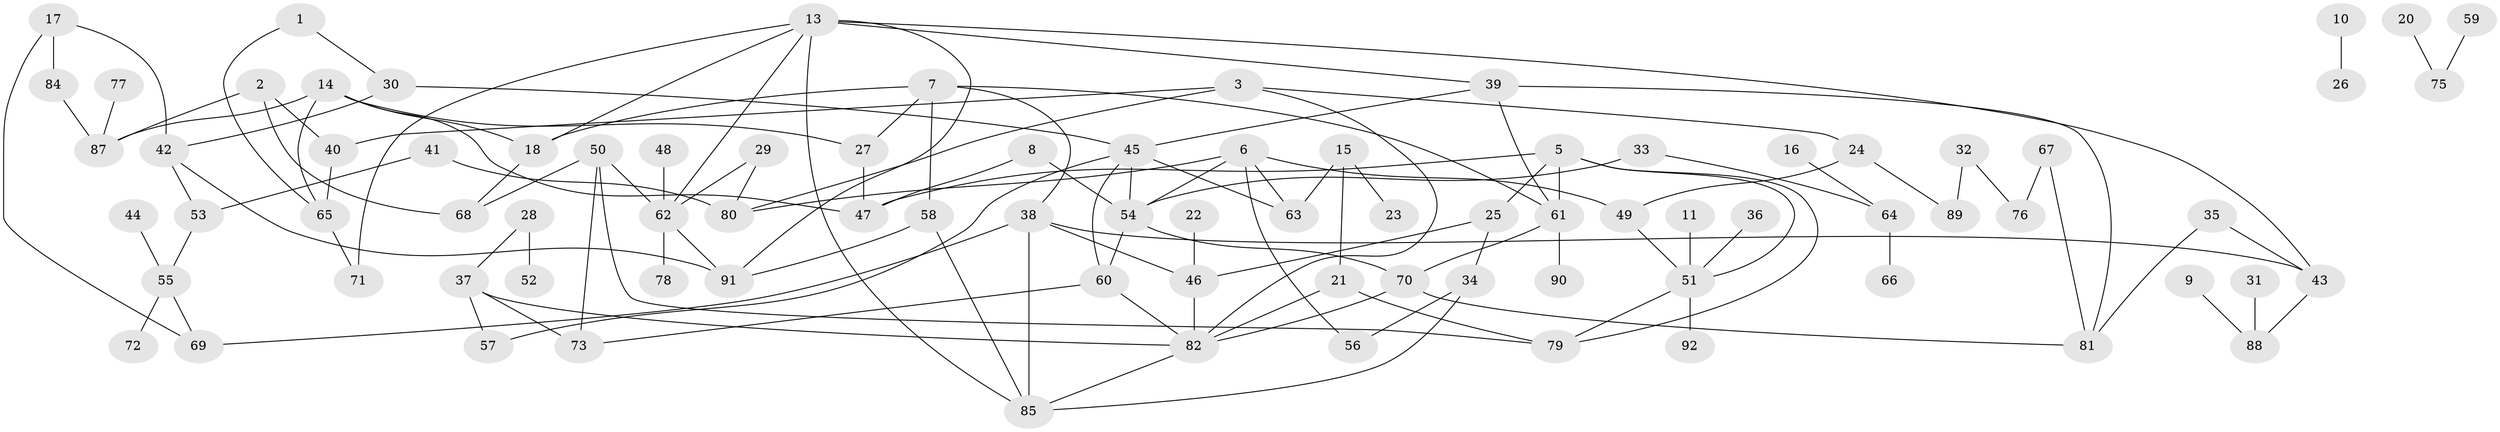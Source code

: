 // original degree distribution, {4: 0.13846153846153847, 3: 0.18461538461538463, 5: 0.09230769230769231, 2: 0.2923076923076923, 7: 0.007692307692307693, 1: 0.2230769230769231, 0: 0.038461538461538464, 6: 0.023076923076923078}
// Generated by graph-tools (version 1.1) at 2025/35/03/04/25 23:35:57]
// undirected, 86 vertices, 127 edges
graph export_dot {
  node [color=gray90,style=filled];
  1;
  2;
  3;
  5;
  6;
  7;
  8;
  9;
  10;
  11;
  13;
  14;
  15;
  16;
  17;
  18;
  20;
  21;
  22;
  23;
  24;
  25;
  26;
  27;
  28;
  29;
  30;
  31;
  32;
  33;
  34;
  35;
  36;
  37;
  38;
  39;
  40;
  41;
  42;
  43;
  44;
  45;
  46;
  47;
  48;
  49;
  50;
  51;
  52;
  53;
  54;
  55;
  56;
  57;
  58;
  59;
  60;
  61;
  62;
  63;
  64;
  65;
  66;
  67;
  68;
  69;
  70;
  71;
  72;
  73;
  75;
  76;
  77;
  78;
  79;
  80;
  81;
  82;
  84;
  85;
  87;
  88;
  89;
  90;
  91;
  92;
  1 -- 30 [weight=1.0];
  1 -- 65 [weight=1.0];
  2 -- 40 [weight=1.0];
  2 -- 68 [weight=1.0];
  2 -- 87 [weight=2.0];
  3 -- 24 [weight=1.0];
  3 -- 40 [weight=1.0];
  3 -- 80 [weight=1.0];
  3 -- 82 [weight=1.0];
  5 -- 25 [weight=1.0];
  5 -- 47 [weight=1.0];
  5 -- 51 [weight=1.0];
  5 -- 61 [weight=1.0];
  5 -- 79 [weight=1.0];
  6 -- 49 [weight=1.0];
  6 -- 54 [weight=1.0];
  6 -- 56 [weight=1.0];
  6 -- 63 [weight=1.0];
  6 -- 80 [weight=1.0];
  7 -- 18 [weight=1.0];
  7 -- 27 [weight=1.0];
  7 -- 38 [weight=1.0];
  7 -- 58 [weight=1.0];
  7 -- 61 [weight=1.0];
  8 -- 47 [weight=1.0];
  8 -- 54 [weight=1.0];
  9 -- 88 [weight=1.0];
  10 -- 26 [weight=1.0];
  11 -- 51 [weight=1.0];
  13 -- 18 [weight=1.0];
  13 -- 39 [weight=1.0];
  13 -- 43 [weight=1.0];
  13 -- 62 [weight=1.0];
  13 -- 71 [weight=1.0];
  13 -- 85 [weight=1.0];
  13 -- 91 [weight=1.0];
  14 -- 18 [weight=1.0];
  14 -- 27 [weight=1.0];
  14 -- 47 [weight=1.0];
  14 -- 65 [weight=1.0];
  14 -- 87 [weight=1.0];
  15 -- 21 [weight=1.0];
  15 -- 23 [weight=1.0];
  15 -- 63 [weight=1.0];
  16 -- 64 [weight=1.0];
  17 -- 42 [weight=1.0];
  17 -- 69 [weight=1.0];
  17 -- 84 [weight=1.0];
  18 -- 68 [weight=1.0];
  20 -- 75 [weight=1.0];
  21 -- 79 [weight=1.0];
  21 -- 82 [weight=1.0];
  22 -- 46 [weight=1.0];
  24 -- 49 [weight=1.0];
  24 -- 89 [weight=1.0];
  25 -- 34 [weight=1.0];
  25 -- 46 [weight=1.0];
  27 -- 47 [weight=1.0];
  28 -- 37 [weight=1.0];
  28 -- 52 [weight=1.0];
  29 -- 62 [weight=1.0];
  29 -- 80 [weight=1.0];
  30 -- 42 [weight=1.0];
  30 -- 45 [weight=1.0];
  31 -- 88 [weight=1.0];
  32 -- 76 [weight=1.0];
  32 -- 89 [weight=1.0];
  33 -- 54 [weight=1.0];
  33 -- 64 [weight=1.0];
  34 -- 56 [weight=1.0];
  34 -- 85 [weight=1.0];
  35 -- 43 [weight=1.0];
  35 -- 81 [weight=1.0];
  36 -- 51 [weight=1.0];
  37 -- 57 [weight=1.0];
  37 -- 73 [weight=1.0];
  37 -- 82 [weight=1.0];
  38 -- 43 [weight=1.0];
  38 -- 46 [weight=1.0];
  38 -- 69 [weight=1.0];
  38 -- 85 [weight=1.0];
  39 -- 45 [weight=1.0];
  39 -- 61 [weight=1.0];
  39 -- 81 [weight=1.0];
  40 -- 65 [weight=1.0];
  41 -- 53 [weight=1.0];
  41 -- 80 [weight=1.0];
  42 -- 53 [weight=1.0];
  42 -- 91 [weight=1.0];
  43 -- 88 [weight=1.0];
  44 -- 55 [weight=1.0];
  45 -- 54 [weight=1.0];
  45 -- 57 [weight=1.0];
  45 -- 60 [weight=1.0];
  45 -- 63 [weight=1.0];
  46 -- 82 [weight=1.0];
  48 -- 62 [weight=1.0];
  49 -- 51 [weight=1.0];
  50 -- 62 [weight=1.0];
  50 -- 68 [weight=1.0];
  50 -- 73 [weight=1.0];
  50 -- 79 [weight=1.0];
  51 -- 79 [weight=1.0];
  51 -- 92 [weight=1.0];
  53 -- 55 [weight=1.0];
  54 -- 60 [weight=1.0];
  54 -- 70 [weight=1.0];
  55 -- 69 [weight=1.0];
  55 -- 72 [weight=1.0];
  58 -- 85 [weight=1.0];
  58 -- 91 [weight=1.0];
  59 -- 75 [weight=1.0];
  60 -- 73 [weight=1.0];
  60 -- 82 [weight=1.0];
  61 -- 70 [weight=1.0];
  61 -- 90 [weight=1.0];
  62 -- 78 [weight=1.0];
  62 -- 91 [weight=2.0];
  64 -- 66 [weight=1.0];
  65 -- 71 [weight=1.0];
  67 -- 76 [weight=1.0];
  67 -- 81 [weight=1.0];
  70 -- 81 [weight=1.0];
  70 -- 82 [weight=1.0];
  77 -- 87 [weight=1.0];
  82 -- 85 [weight=1.0];
  84 -- 87 [weight=1.0];
}
